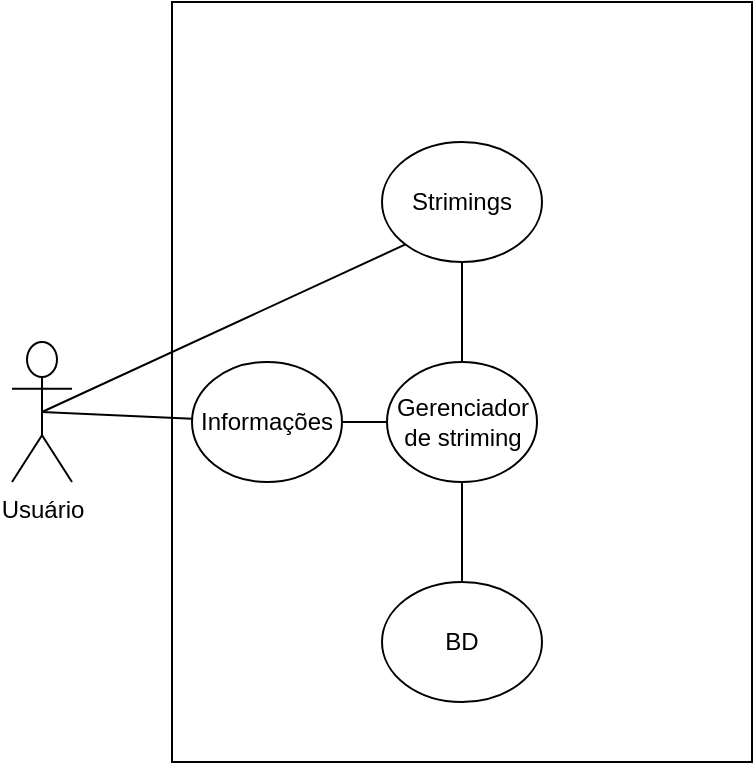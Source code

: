 <mxfile version="27.1.6">
  <diagram name="Página-1" id="HyZsA4BJoTdKruWAdmEc">
    <mxGraphModel dx="1106" dy="605" grid="1" gridSize="10" guides="1" tooltips="1" connect="1" arrows="1" fold="1" page="1" pageScale="1" pageWidth="827" pageHeight="1169" math="0" shadow="0">
      <root>
        <mxCell id="0" />
        <mxCell id="1" parent="0" />
        <mxCell id="70QBQ4Q2rKAhBYjLMGYK-1" value="" style="whiteSpace=wrap;html=1;" parent="1" vertex="1">
          <mxGeometry x="240" y="60" width="290" height="380" as="geometry" />
        </mxCell>
        <mxCell id="70QBQ4Q2rKAhBYjLMGYK-2" value="Usuário" style="shape=umlActor;verticalLabelPosition=bottom;verticalAlign=top;html=1;outlineConnect=0;" parent="1" vertex="1">
          <mxGeometry x="160" y="230" width="30" height="70" as="geometry" />
        </mxCell>
        <mxCell id="70QBQ4Q2rKAhBYjLMGYK-3" value="Gerenciador de striming" style="ellipse;whiteSpace=wrap;html=1;" parent="1" vertex="1">
          <mxGeometry x="347.5" y="240" width="75" height="60" as="geometry" />
        </mxCell>
        <mxCell id="70QBQ4Q2rKAhBYjLMGYK-4" value="BD" style="ellipse;whiteSpace=wrap;html=1;" parent="1" vertex="1">
          <mxGeometry x="345" y="350" width="80" height="60" as="geometry" />
        </mxCell>
        <mxCell id="70QBQ4Q2rKAhBYjLMGYK-5" value="Strimings" style="ellipse;whiteSpace=wrap;html=1;" parent="1" vertex="1">
          <mxGeometry x="345" y="130" width="80" height="60" as="geometry" />
        </mxCell>
        <mxCell id="70QBQ4Q2rKAhBYjLMGYK-7" value="Informações" style="ellipse;whiteSpace=wrap;html=1;" parent="1" vertex="1">
          <mxGeometry x="250" y="240" width="75" height="60" as="geometry" />
        </mxCell>
        <mxCell id="70QBQ4Q2rKAhBYjLMGYK-8" value="" style="endArrow=none;html=1;rounded=0;exitX=0.5;exitY=0.5;exitDx=0;exitDy=0;exitPerimeter=0;" parent="1" source="70QBQ4Q2rKAhBYjLMGYK-2" target="70QBQ4Q2rKAhBYjLMGYK-7" edge="1">
          <mxGeometry width="50" height="50" relative="1" as="geometry">
            <mxPoint x="200" y="230" as="sourcePoint" />
            <mxPoint x="250" y="180" as="targetPoint" />
          </mxGeometry>
        </mxCell>
        <mxCell id="70QBQ4Q2rKAhBYjLMGYK-9" value="" style="endArrow=none;html=1;rounded=0;" parent="1" source="70QBQ4Q2rKAhBYjLMGYK-3" target="70QBQ4Q2rKAhBYjLMGYK-7" edge="1">
          <mxGeometry width="50" height="50" relative="1" as="geometry">
            <mxPoint x="382.22" y="190" as="sourcePoint" />
            <mxPoint x="387.776" y="290" as="targetPoint" />
          </mxGeometry>
        </mxCell>
        <mxCell id="70QBQ4Q2rKAhBYjLMGYK-10" value="" style="endArrow=none;html=1;rounded=0;" parent="1" source="70QBQ4Q2rKAhBYjLMGYK-3" target="70QBQ4Q2rKAhBYjLMGYK-4" edge="1">
          <mxGeometry width="50" height="50" relative="1" as="geometry">
            <mxPoint x="390" y="340" as="sourcePoint" />
            <mxPoint x="410" y="100" as="targetPoint" />
          </mxGeometry>
        </mxCell>
        <mxCell id="70QBQ4Q2rKAhBYjLMGYK-11" value="" style="endArrow=none;html=1;rounded=0;exitX=0.5;exitY=0;exitDx=0;exitDy=0;" parent="1" source="70QBQ4Q2rKAhBYjLMGYK-3" edge="1" target="70QBQ4Q2rKAhBYjLMGYK-5">
          <mxGeometry width="50" height="50" relative="1" as="geometry">
            <mxPoint x="330" y="120" as="sourcePoint" />
            <mxPoint x="420" y="168" as="targetPoint" />
          </mxGeometry>
        </mxCell>
        <mxCell id="1uUN8JbfnYfIaKysNVJh-2" value="" style="endArrow=none;html=1;rounded=0;exitX=0.5;exitY=0.5;exitDx=0;exitDy=0;exitPerimeter=0;entryX=0;entryY=1;entryDx=0;entryDy=0;" edge="1" parent="1" source="70QBQ4Q2rKAhBYjLMGYK-2" target="70QBQ4Q2rKAhBYjLMGYK-5">
          <mxGeometry width="50" height="50" relative="1" as="geometry">
            <mxPoint x="390" y="340" as="sourcePoint" />
            <mxPoint x="440" y="290" as="targetPoint" />
          </mxGeometry>
        </mxCell>
      </root>
    </mxGraphModel>
  </diagram>
</mxfile>
